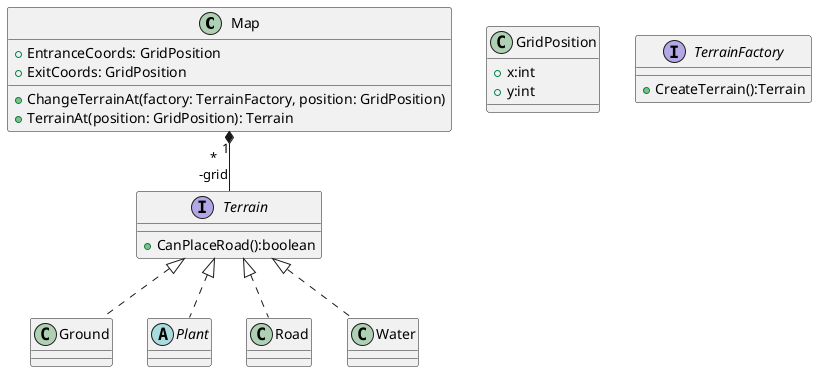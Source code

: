 @startuml
class Map{
    +EntranceCoords: GridPosition
    +ExitCoords: GridPosition
    +ChangeTerrainAt(factory: TerrainFactory, position: GridPosition)
    +TerrainAt(position: GridPosition): Terrain
}

class GridPosition{
    +x:int
    +y:int
}

interface Terrain{
    +CanPlaceRoad():boolean
}

class Ground{}

abstract class Plant{

}

class Road{

}

class Water{

}

Map "1" *-- "*\n-grid" Terrain
Terrain <|.. Ground
Terrain <|.. Plant
Terrain <|.. Road
Terrain <|.. Water


interface TerrainFactory{
    +CreateTerrain():Terrain
}

@enduml